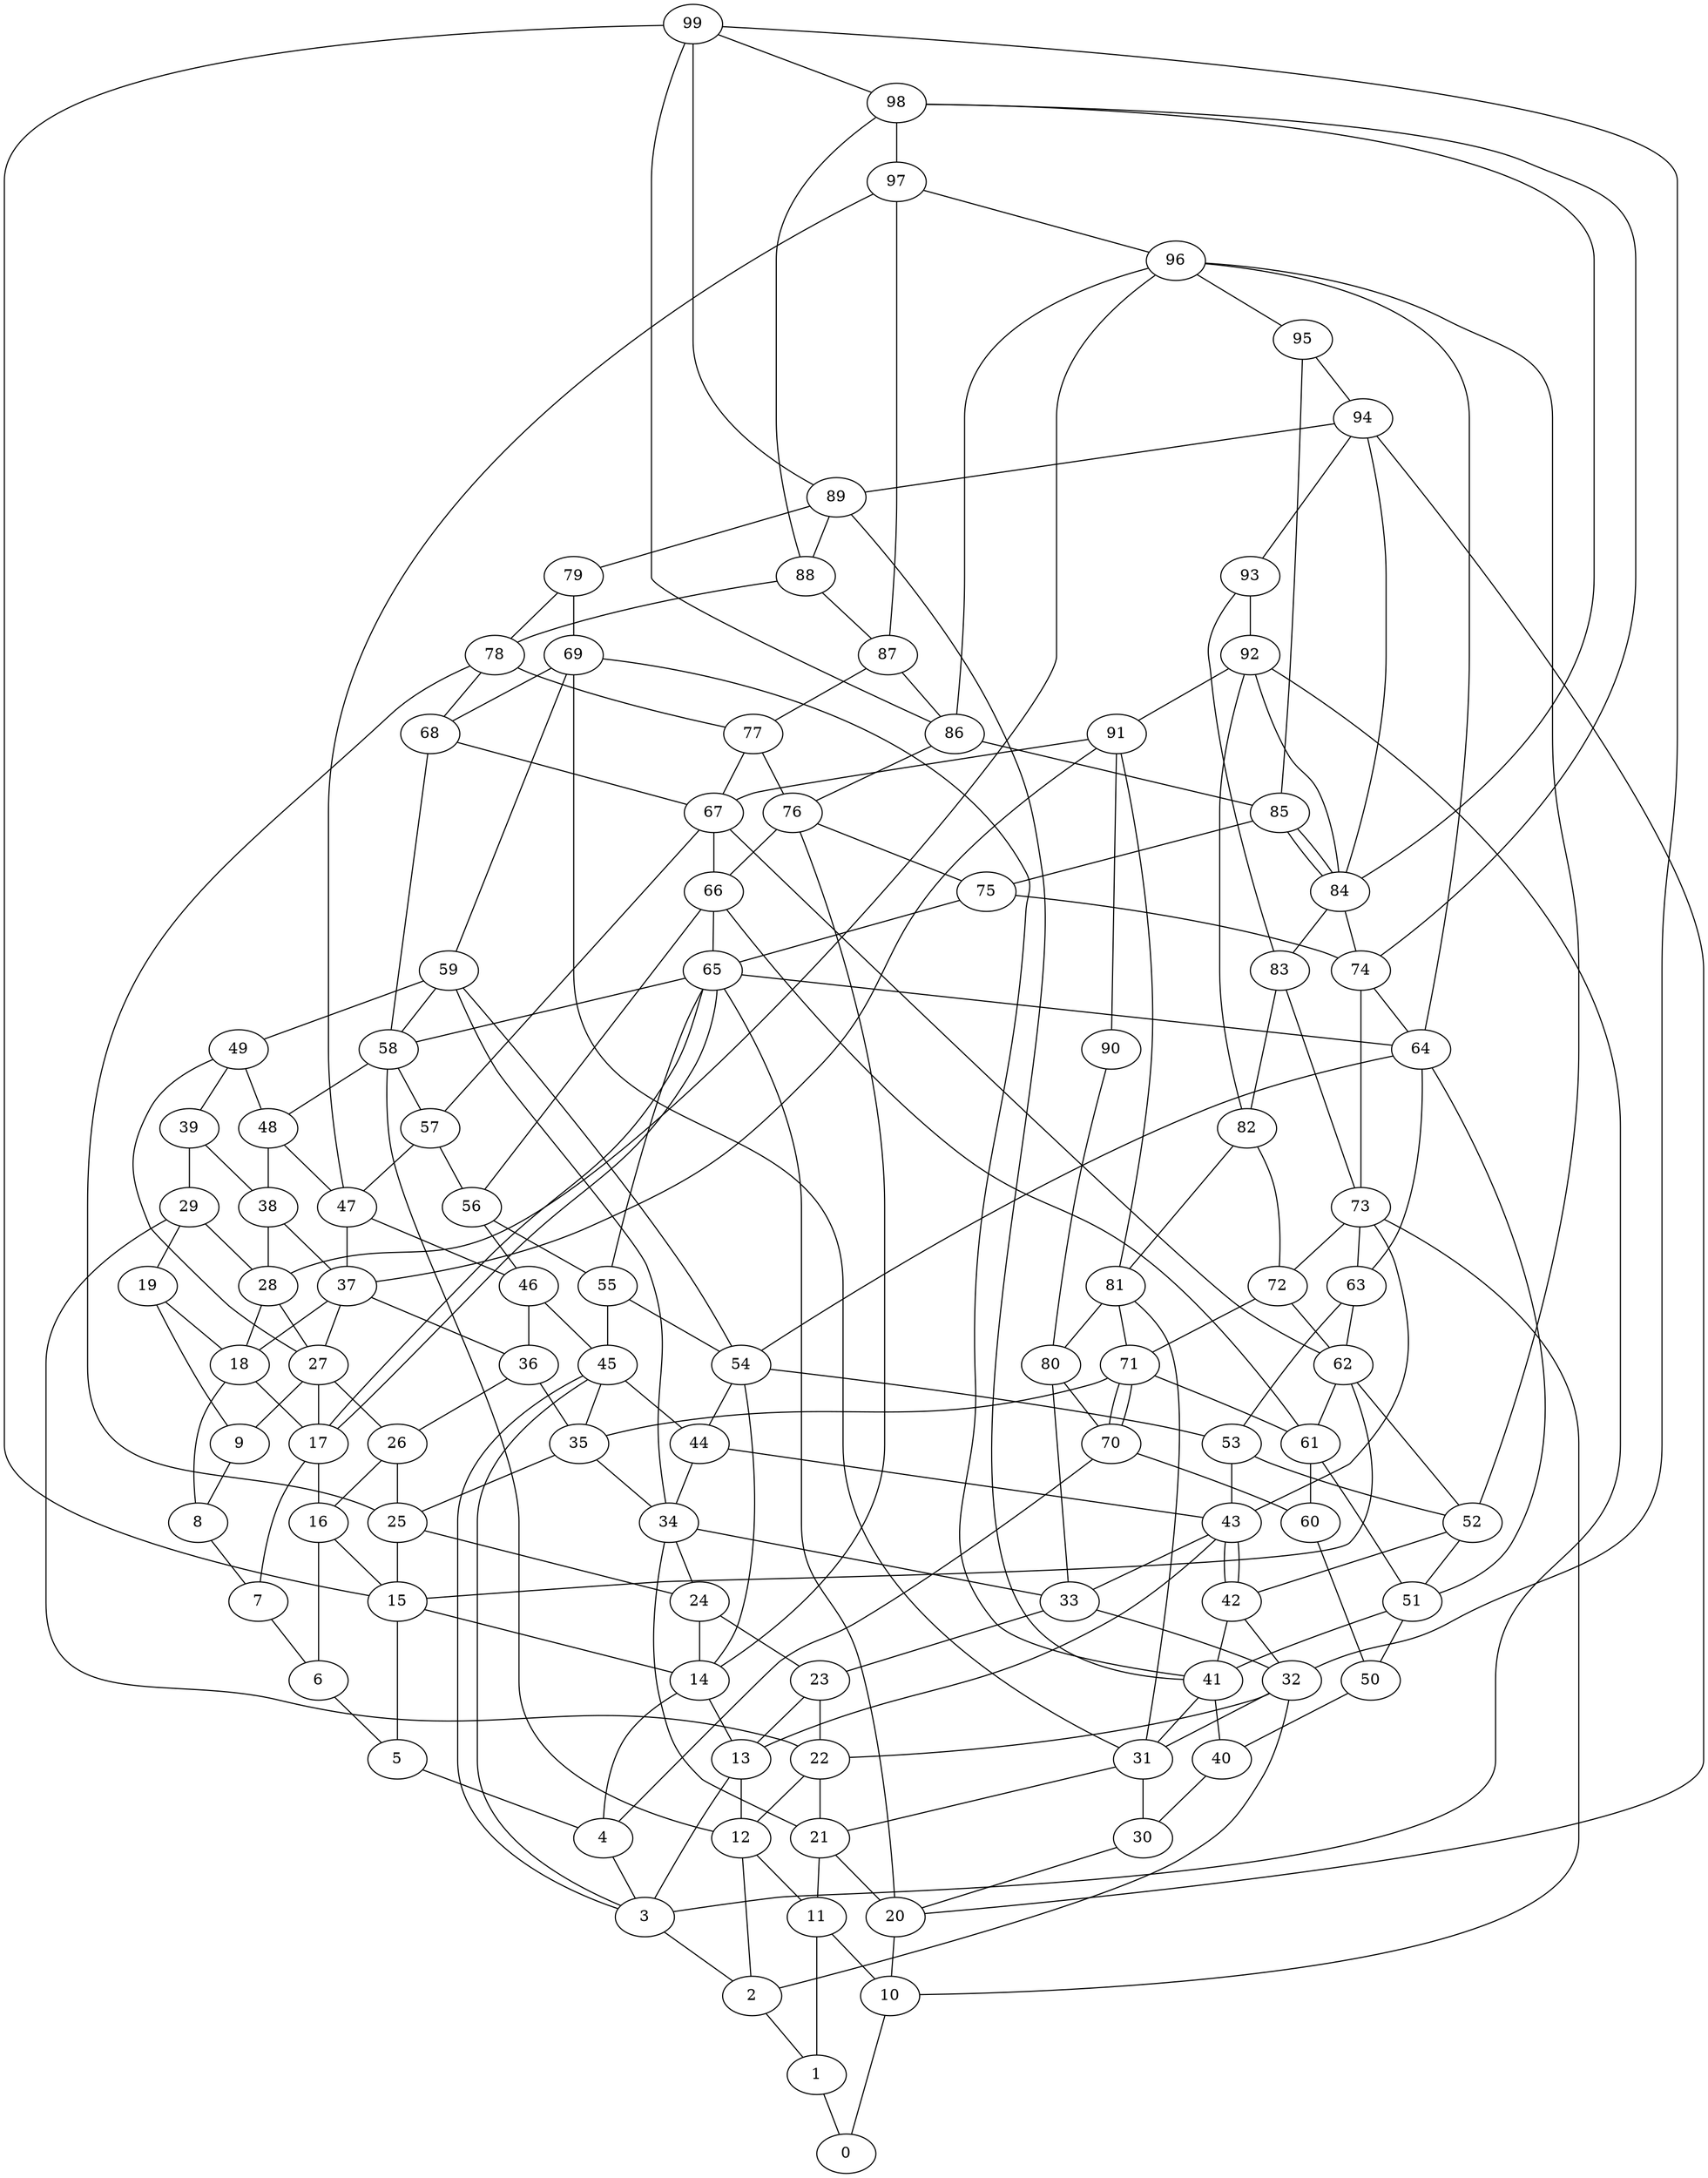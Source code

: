 /* Created by igraph 0.10.15 */
graph {
  0;
  1;
  2;
  3;
  4;
  5;
  6;
  7;
  8;
  9;
  10;
  11;
  12;
  13;
  14;
  15;
  16;
  17;
  18;
  19;
  20;
  21;
  22;
  23;
  24;
  25;
  26;
  27;
  28;
  29;
  30;
  31;
  32;
  33;
  34;
  35;
  36;
  37;
  38;
  39;
  40;
  41;
  42;
  43;
  44;
  45;
  46;
  47;
  48;
  49;
  50;
  51;
  52;
  53;
  54;
  55;
  56;
  57;
  58;
  59;
  60;
  61;
  62;
  63;
  64;
  65;
  66;
  67;
  68;
  69;
  70;
  71;
  72;
  73;
  74;
  75;
  76;
  77;
  78;
  79;
  80;
  81;
  82;
  83;
  84;
  85;
  86;
  87;
  88;
  89;
  90;
  91;
  92;
  93;
  94;
  95;
  96;
  97;
  98;
  99;

  1 -- 0;
  10 -- 0;
  2 -- 1;
  11 -- 1;
  3 -- 2;
  12 -- 2;
  4 -- 3;
  13 -- 3;
  5 -- 4;
  14 -- 4;
  6 -- 5;
  15 -- 5;
  7 -- 6;
  16 -- 6;
  8 -- 7;
  17 -- 7;
  9 -- 8;
  18 -- 8;
  19 -- 9;
  11 -- 10;
  20 -- 10;
  12 -- 11;
  21 -- 11;
  13 -- 12;
  22 -- 12;
  14 -- 13;
  23 -- 13;
  15 -- 14;
  24 -- 14;
  16 -- 15;
  25 -- 15;
  17 -- 16;
  26 -- 16;
  18 -- 17;
  27 -- 17;
  19 -- 18;
  28 -- 18;
  29 -- 19;
  21 -- 20;
  30 -- 20;
  22 -- 21;
  31 -- 21;
  23 -- 22;
  32 -- 22;
  24 -- 23;
  33 -- 23;
  25 -- 24;
  34 -- 24;
  26 -- 25;
  35 -- 25;
  27 -- 26;
  36 -- 26;
  28 -- 27;
  37 -- 27;
  29 -- 28;
  38 -- 28;
  39 -- 29;
  31 -- 30;
  40 -- 30;
  32 -- 31;
  41 -- 31;
  33 -- 32;
  42 -- 32;
  34 -- 33;
  43 -- 33;
  35 -- 34;
  44 -- 34;
  36 -- 35;
  45 -- 35;
  37 -- 36;
  46 -- 36;
  38 -- 37;
  47 -- 37;
  39 -- 38;
  48 -- 38;
  49 -- 39;
  41 -- 40;
  50 -- 40;
  42 -- 41;
  51 -- 41;
  43 -- 42;
  52 -- 42;
  44 -- 43;
  53 -- 43;
  45 -- 44;
  54 -- 44;
  46 -- 45;
  55 -- 45;
  47 -- 46;
  56 -- 46;
  48 -- 47;
  57 -- 47;
  49 -- 48;
  58 -- 48;
  59 -- 49;
  51 -- 50;
  60 -- 50;
  52 -- 51;
  61 -- 51;
  53 -- 52;
  62 -- 52;
  54 -- 53;
  63 -- 53;
  55 -- 54;
  64 -- 54;
  56 -- 55;
  65 -- 55;
  57 -- 56;
  66 -- 56;
  58 -- 57;
  67 -- 57;
  59 -- 58;
  68 -- 58;
  69 -- 59;
  61 -- 60;
  70 -- 60;
  62 -- 61;
  71 -- 61;
  63 -- 62;
  72 -- 62;
  64 -- 63;
  73 -- 63;
  65 -- 64;
  74 -- 64;
  66 -- 65;
  75 -- 65;
  67 -- 66;
  76 -- 66;
  68 -- 67;
  77 -- 67;
  69 -- 68;
  78 -- 68;
  79 -- 69;
  71 -- 70;
  80 -- 70;
  72 -- 71;
  81 -- 71;
  73 -- 72;
  82 -- 72;
  74 -- 73;
  83 -- 73;
  75 -- 74;
  84 -- 74;
  76 -- 75;
  85 -- 75;
  77 -- 76;
  86 -- 76;
  78 -- 77;
  87 -- 77;
  79 -- 78;
  88 -- 78;
  89 -- 79;
  81 -- 80;
  90 -- 80;
  82 -- 81;
  91 -- 81;
  83 -- 82;
  92 -- 82;
  84 -- 83;
  93 -- 83;
  85 -- 84;
  94 -- 84;
  86 -- 85;
  95 -- 85;
  87 -- 86;
  96 -- 86;
  88 -- 87;
  97 -- 87;
  89 -- 88;
  98 -- 88;
  99 -- 89;
  91 -- 90;
  92 -- 91;
  93 -- 92;
  94 -- 93;
  95 -- 94;
  96 -- 95;
  97 -- 96;
  98 -- 97;
  99 -- 98;
  54 -- 14;
  98 -- 84;
  98 -- 74;
  92 -- 3;
  58 -- 12;
  94 -- 89;
  96 -- 64;
  81 -- 31;
  62 -- 15;
  65 -- 17;
  45 -- 3;
  45 -- 3;
  91 -- 37;
  96 -- 52;
  99 -- 32;
  64 -- 51;
  65 -- 17;
  43 -- 42;
  99 -- 15;
  65 -- 20;
  34 -- 21;
  37 -- 18;
  69 -- 41;
  78 -- 25;
  59 -- 34;
  91 -- 67;
  76 -- 14;
  69 -- 31;
  71 -- 70;
  67 -- 62;
  71 -- 35;
  80 -- 33;
  89 -- 41;
  85 -- 84;
  29 -- 22;
  65 -- 58;
  73 -- 43;
  66 -- 61;
  92 -- 84;
  99 -- 86;
  73 -- 10;
  32 -- 2;
  70 -- 4;
  96 -- 28;
  27 -- 9;
  94 -- 20;
  49 -- 27;
  59 -- 54;
  43 -- 13;
  97 -- 47;
}
